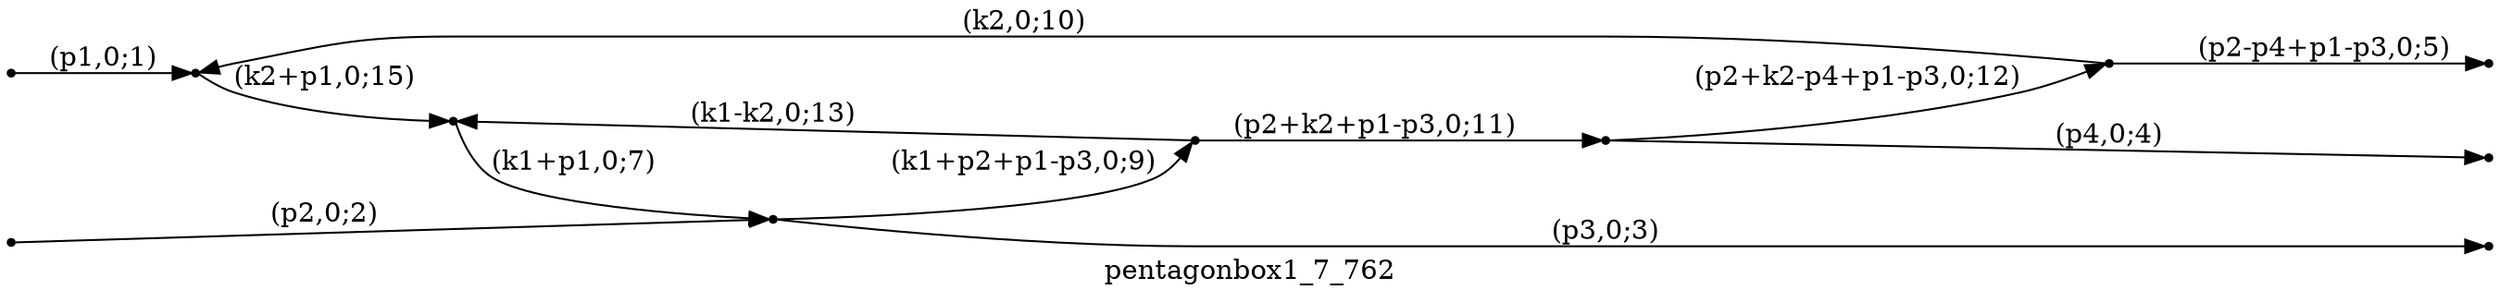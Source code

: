 digraph pentagonbox1_7_762 {
  label="pentagonbox1_7_762";
  rankdir="LR";
  subgraph edges {
    -1 -> 6 [label="(p1,0;1)"];
    -2 -> 1 [label="(p2,0;2)"];
    1 -> -3 [label="(p3,0;3)"];
    4 -> -4 [label="(p4,0;4)"];
    2 -> -5 [label="(p2-p4+p1-p3,0;5)"];
    5 -> 1 [label="(k1+p1,0;7)"];
    1 -> 3 [label="(k1+p2+p1-p3,0;9)"];
    2 -> 6 [label="(k2,0;10)"];
    3 -> 4 [label="(p2+k2+p1-p3,0;11)"];
    4 -> 2 [label="(p2+k2-p4+p1-p3,0;12)"];
    3 -> 5 [label="(k1-k2,0;13)"];
    6 -> 5 [label="(k2+p1,0;15)"];
  }
  subgraph incoming { rank="source"; -1; -2; }
  subgraph outgoing { rank="sink"; -3; -4; -5; }
-5 [shape=point];
-4 [shape=point];
-3 [shape=point];
-2 [shape=point];
-1 [shape=point];
1 [shape=point];
2 [shape=point];
3 [shape=point];
4 [shape=point];
5 [shape=point];
6 [shape=point];
}

